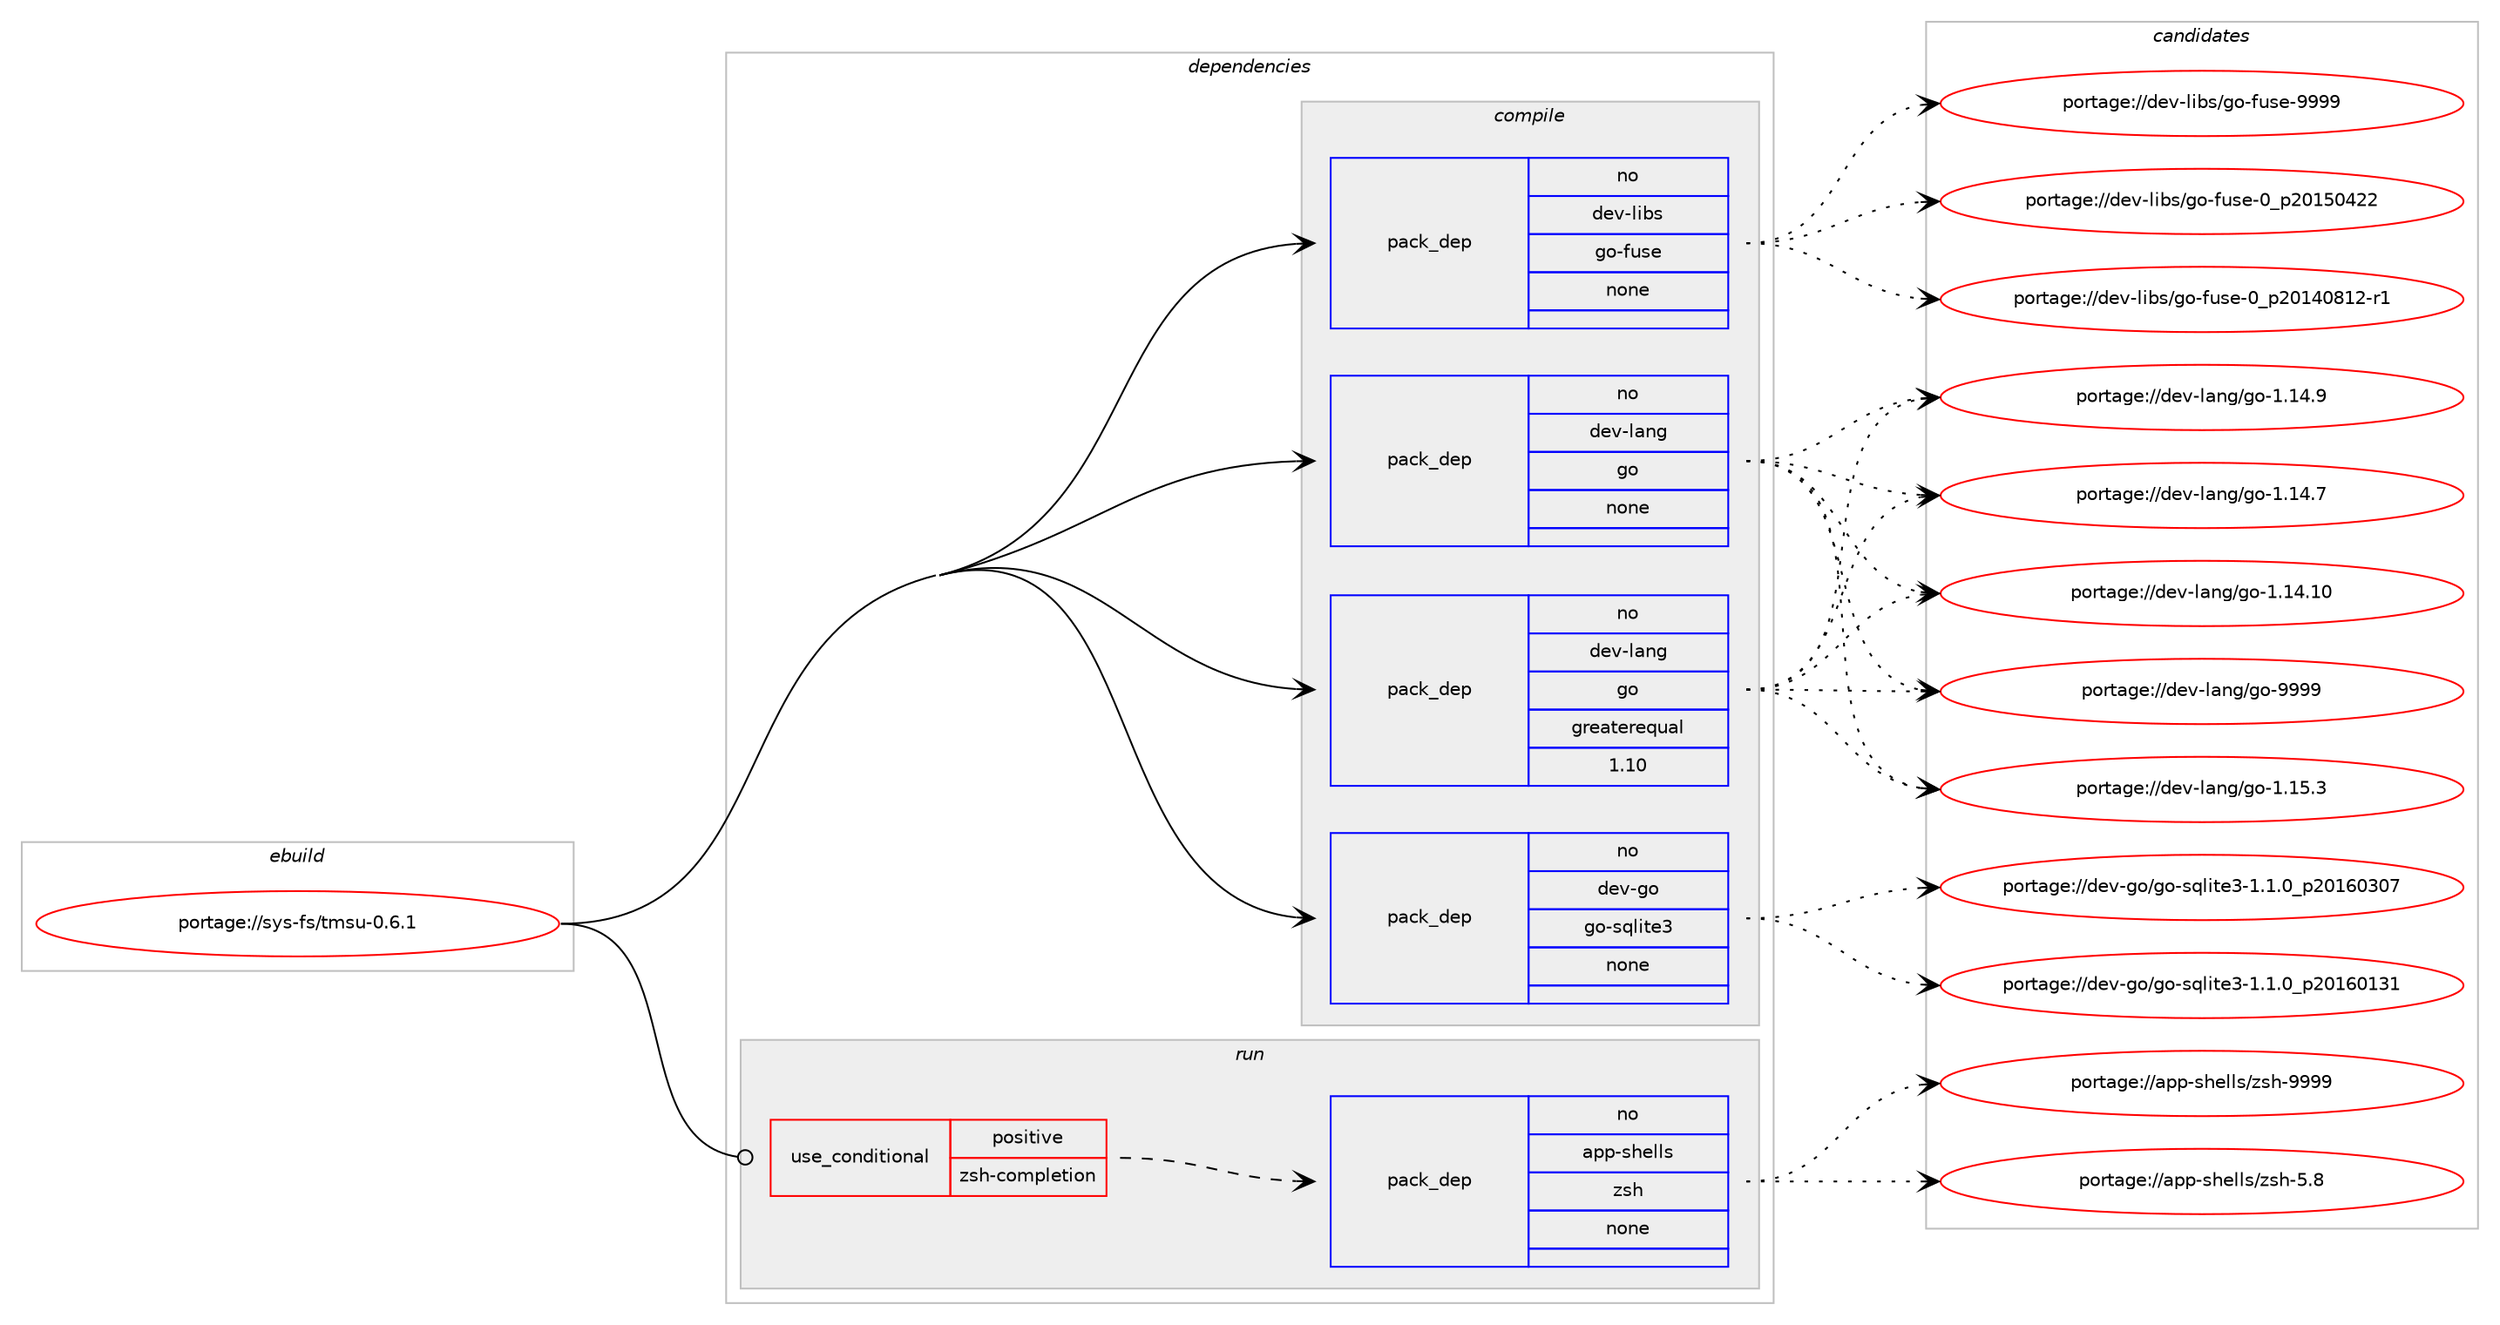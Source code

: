 digraph prolog {

# *************
# Graph options
# *************

newrank=true;
concentrate=true;
compound=true;
graph [rankdir=LR,fontname=Helvetica,fontsize=10,ranksep=1.5];#, ranksep=2.5, nodesep=0.2];
edge  [arrowhead=vee];
node  [fontname=Helvetica,fontsize=10];

# **********
# The ebuild
# **********

subgraph cluster_leftcol {
color=gray;
rank=same;
label=<<i>ebuild</i>>;
id [label="portage://sys-fs/tmsu-0.6.1", color=red, width=4, href="../sys-fs/tmsu-0.6.1.svg"];
}

# ****************
# The dependencies
# ****************

subgraph cluster_midcol {
color=gray;
label=<<i>dependencies</i>>;
subgraph cluster_compile {
fillcolor="#eeeeee";
style=filled;
label=<<i>compile</i>>;
subgraph pack1430 {
dependency1594 [label=<<TABLE BORDER="0" CELLBORDER="1" CELLSPACING="0" CELLPADDING="4" WIDTH="220"><TR><TD ROWSPAN="6" CELLPADDING="30">pack_dep</TD></TR><TR><TD WIDTH="110">no</TD></TR><TR><TD>dev-go</TD></TR><TR><TD>go-sqlite3</TD></TR><TR><TD>none</TD></TR><TR><TD></TD></TR></TABLE>>, shape=none, color=blue];
}
id:e -> dependency1594:w [weight=20,style="solid",arrowhead="vee"];
subgraph pack1431 {
dependency1595 [label=<<TABLE BORDER="0" CELLBORDER="1" CELLSPACING="0" CELLPADDING="4" WIDTH="220"><TR><TD ROWSPAN="6" CELLPADDING="30">pack_dep</TD></TR><TR><TD WIDTH="110">no</TD></TR><TR><TD>dev-lang</TD></TR><TR><TD>go</TD></TR><TR><TD>greaterequal</TD></TR><TR><TD>1.10</TD></TR></TABLE>>, shape=none, color=blue];
}
id:e -> dependency1595:w [weight=20,style="solid",arrowhead="vee"];
subgraph pack1432 {
dependency1596 [label=<<TABLE BORDER="0" CELLBORDER="1" CELLSPACING="0" CELLPADDING="4" WIDTH="220"><TR><TD ROWSPAN="6" CELLPADDING="30">pack_dep</TD></TR><TR><TD WIDTH="110">no</TD></TR><TR><TD>dev-lang</TD></TR><TR><TD>go</TD></TR><TR><TD>none</TD></TR><TR><TD></TD></TR></TABLE>>, shape=none, color=blue];
}
id:e -> dependency1596:w [weight=20,style="solid",arrowhead="vee"];
subgraph pack1433 {
dependency1597 [label=<<TABLE BORDER="0" CELLBORDER="1" CELLSPACING="0" CELLPADDING="4" WIDTH="220"><TR><TD ROWSPAN="6" CELLPADDING="30">pack_dep</TD></TR><TR><TD WIDTH="110">no</TD></TR><TR><TD>dev-libs</TD></TR><TR><TD>go-fuse</TD></TR><TR><TD>none</TD></TR><TR><TD></TD></TR></TABLE>>, shape=none, color=blue];
}
id:e -> dependency1597:w [weight=20,style="solid",arrowhead="vee"];
}
subgraph cluster_compileandrun {
fillcolor="#eeeeee";
style=filled;
label=<<i>compile and run</i>>;
}
subgraph cluster_run {
fillcolor="#eeeeee";
style=filled;
label=<<i>run</i>>;
subgraph cond126 {
dependency1598 [label=<<TABLE BORDER="0" CELLBORDER="1" CELLSPACING="0" CELLPADDING="4"><TR><TD ROWSPAN="3" CELLPADDING="10">use_conditional</TD></TR><TR><TD>positive</TD></TR><TR><TD>zsh-completion</TD></TR></TABLE>>, shape=none, color=red];
subgraph pack1434 {
dependency1599 [label=<<TABLE BORDER="0" CELLBORDER="1" CELLSPACING="0" CELLPADDING="4" WIDTH="220"><TR><TD ROWSPAN="6" CELLPADDING="30">pack_dep</TD></TR><TR><TD WIDTH="110">no</TD></TR><TR><TD>app-shells</TD></TR><TR><TD>zsh</TD></TR><TR><TD>none</TD></TR><TR><TD></TD></TR></TABLE>>, shape=none, color=blue];
}
dependency1598:e -> dependency1599:w [weight=20,style="dashed",arrowhead="vee"];
}
id:e -> dependency1598:w [weight=20,style="solid",arrowhead="odot"];
}
}

# **************
# The candidates
# **************

subgraph cluster_choices {
rank=same;
color=gray;
label=<<i>candidates</i>>;

subgraph choice1430 {
color=black;
nodesep=1;
choice10010111845103111471031114511511310810511610151454946494648951125048495448514855 [label="portage://dev-go/go-sqlite3-1.1.0_p20160307", color=red, width=4,href="../dev-go/go-sqlite3-1.1.0_p20160307.svg"];
choice10010111845103111471031114511511310810511610151454946494648951125048495448495149 [label="portage://dev-go/go-sqlite3-1.1.0_p20160131", color=red, width=4,href="../dev-go/go-sqlite3-1.1.0_p20160131.svg"];
dependency1594:e -> choice10010111845103111471031114511511310810511610151454946494648951125048495448514855:w [style=dotted,weight="100"];
dependency1594:e -> choice10010111845103111471031114511511310810511610151454946494648951125048495448495149:w [style=dotted,weight="100"];
}
subgraph choice1431 {
color=black;
nodesep=1;
choice1001011184510897110103471031114557575757 [label="portage://dev-lang/go-9999", color=red, width=4,href="../dev-lang/go-9999.svg"];
choice10010111845108971101034710311145494649534651 [label="portage://dev-lang/go-1.15.3", color=red, width=4,href="../dev-lang/go-1.15.3.svg"];
choice10010111845108971101034710311145494649524657 [label="portage://dev-lang/go-1.14.9", color=red, width=4,href="../dev-lang/go-1.14.9.svg"];
choice10010111845108971101034710311145494649524655 [label="portage://dev-lang/go-1.14.7", color=red, width=4,href="../dev-lang/go-1.14.7.svg"];
choice1001011184510897110103471031114549464952464948 [label="portage://dev-lang/go-1.14.10", color=red, width=4,href="../dev-lang/go-1.14.10.svg"];
dependency1595:e -> choice1001011184510897110103471031114557575757:w [style=dotted,weight="100"];
dependency1595:e -> choice10010111845108971101034710311145494649534651:w [style=dotted,weight="100"];
dependency1595:e -> choice10010111845108971101034710311145494649524657:w [style=dotted,weight="100"];
dependency1595:e -> choice10010111845108971101034710311145494649524655:w [style=dotted,weight="100"];
dependency1595:e -> choice1001011184510897110103471031114549464952464948:w [style=dotted,weight="100"];
}
subgraph choice1432 {
color=black;
nodesep=1;
choice1001011184510897110103471031114557575757 [label="portage://dev-lang/go-9999", color=red, width=4,href="../dev-lang/go-9999.svg"];
choice10010111845108971101034710311145494649534651 [label="portage://dev-lang/go-1.15.3", color=red, width=4,href="../dev-lang/go-1.15.3.svg"];
choice10010111845108971101034710311145494649524657 [label="portage://dev-lang/go-1.14.9", color=red, width=4,href="../dev-lang/go-1.14.9.svg"];
choice10010111845108971101034710311145494649524655 [label="portage://dev-lang/go-1.14.7", color=red, width=4,href="../dev-lang/go-1.14.7.svg"];
choice1001011184510897110103471031114549464952464948 [label="portage://dev-lang/go-1.14.10", color=red, width=4,href="../dev-lang/go-1.14.10.svg"];
dependency1596:e -> choice1001011184510897110103471031114557575757:w [style=dotted,weight="100"];
dependency1596:e -> choice10010111845108971101034710311145494649534651:w [style=dotted,weight="100"];
dependency1596:e -> choice10010111845108971101034710311145494649524657:w [style=dotted,weight="100"];
dependency1596:e -> choice10010111845108971101034710311145494649524655:w [style=dotted,weight="100"];
dependency1596:e -> choice1001011184510897110103471031114549464952464948:w [style=dotted,weight="100"];
}
subgraph choice1433 {
color=black;
nodesep=1;
choice100101118451081059811547103111451021171151014557575757 [label="portage://dev-libs/go-fuse-9999", color=red, width=4,href="../dev-libs/go-fuse-9999.svg"];
choice100101118451081059811547103111451021171151014548951125048495348525050 [label="portage://dev-libs/go-fuse-0_p20150422", color=red, width=4,href="../dev-libs/go-fuse-0_p20150422.svg"];
choice1001011184510810598115471031114510211711510145489511250484952485649504511449 [label="portage://dev-libs/go-fuse-0_p20140812-r1", color=red, width=4,href="../dev-libs/go-fuse-0_p20140812-r1.svg"];
dependency1597:e -> choice100101118451081059811547103111451021171151014557575757:w [style=dotted,weight="100"];
dependency1597:e -> choice100101118451081059811547103111451021171151014548951125048495348525050:w [style=dotted,weight="100"];
dependency1597:e -> choice1001011184510810598115471031114510211711510145489511250484952485649504511449:w [style=dotted,weight="100"];
}
subgraph choice1434 {
color=black;
nodesep=1;
choice9711211245115104101108108115471221151044557575757 [label="portage://app-shells/zsh-9999", color=red, width=4,href="../app-shells/zsh-9999.svg"];
choice97112112451151041011081081154712211510445534656 [label="portage://app-shells/zsh-5.8", color=red, width=4,href="../app-shells/zsh-5.8.svg"];
dependency1599:e -> choice9711211245115104101108108115471221151044557575757:w [style=dotted,weight="100"];
dependency1599:e -> choice97112112451151041011081081154712211510445534656:w [style=dotted,weight="100"];
}
}

}
